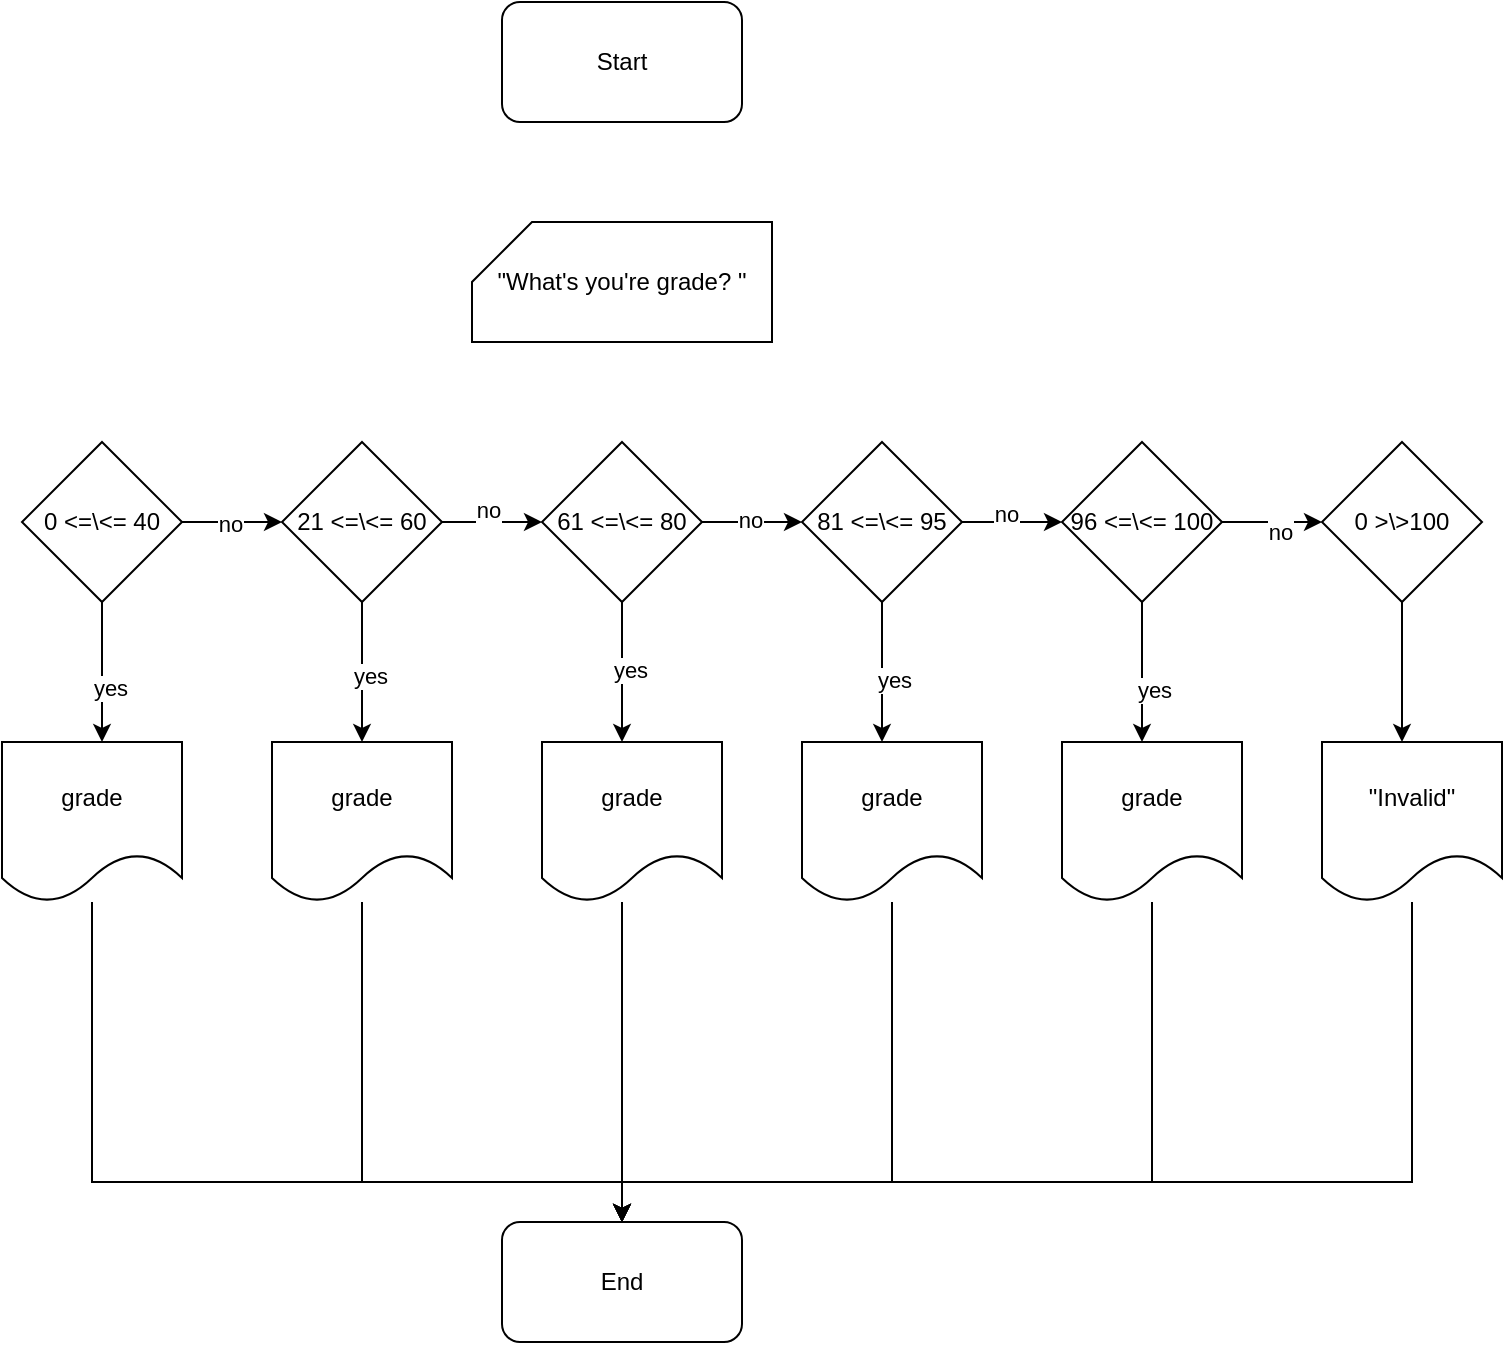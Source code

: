 <mxfile version="24.7.8">
  <diagram name="Page-1" id="ImnSt9pvJv741JpKQfwK">
    <mxGraphModel dx="967" dy="1102" grid="1" gridSize="10" guides="1" tooltips="1" connect="1" arrows="1" fold="1" page="1" pageScale="1" pageWidth="850" pageHeight="1100" math="0" shadow="0">
      <root>
        <mxCell id="0" />
        <mxCell id="1" parent="0" />
        <mxCell id="9Z_j1j2K3WXjLXnxMmh4-1" value="Start" style="rounded=1;whiteSpace=wrap;html=1;" vertex="1" parent="1">
          <mxGeometry x="340" y="50" width="120" height="60" as="geometry" />
        </mxCell>
        <mxCell id="9Z_j1j2K3WXjLXnxMmh4-2" value="&quot;What&#39;s you&#39;re grade? &quot;" style="shape=card;whiteSpace=wrap;html=1;" vertex="1" parent="1">
          <mxGeometry x="325" y="160" width="150" height="60" as="geometry" />
        </mxCell>
        <mxCell id="9Z_j1j2K3WXjLXnxMmh4-13" value="" style="edgeStyle=orthogonalEdgeStyle;rounded=0;orthogonalLoop=1;jettySize=auto;html=1;" edge="1" parent="1" source="9Z_j1j2K3WXjLXnxMmh4-3" target="9Z_j1j2K3WXjLXnxMmh4-8">
          <mxGeometry relative="1" as="geometry">
            <Array as="points">
              <mxPoint x="140" y="400" />
              <mxPoint x="140" y="400" />
            </Array>
          </mxGeometry>
        </mxCell>
        <mxCell id="9Z_j1j2K3WXjLXnxMmh4-22" value="yes" style="edgeLabel;html=1;align=center;verticalAlign=middle;resizable=0;points=[];" vertex="1" connectable="0" parent="9Z_j1j2K3WXjLXnxMmh4-13">
          <mxGeometry x="0.214" y="4" relative="1" as="geometry">
            <mxPoint as="offset" />
          </mxGeometry>
        </mxCell>
        <mxCell id="9Z_j1j2K3WXjLXnxMmh4-18" value="" style="edgeStyle=orthogonalEdgeStyle;rounded=0;orthogonalLoop=1;jettySize=auto;html=1;" edge="1" parent="1" source="9Z_j1j2K3WXjLXnxMmh4-3" target="9Z_j1j2K3WXjLXnxMmh4-7">
          <mxGeometry relative="1" as="geometry" />
        </mxCell>
        <mxCell id="9Z_j1j2K3WXjLXnxMmh4-27" value="no" style="edgeLabel;html=1;align=center;verticalAlign=middle;resizable=0;points=[];" vertex="1" connectable="0" parent="9Z_j1j2K3WXjLXnxMmh4-18">
          <mxGeometry x="-0.08" y="-1" relative="1" as="geometry">
            <mxPoint x="1" as="offset" />
          </mxGeometry>
        </mxCell>
        <mxCell id="9Z_j1j2K3WXjLXnxMmh4-3" value="0 &amp;lt;=\&amp;lt;= 40" style="rhombus;whiteSpace=wrap;html=1;" vertex="1" parent="1">
          <mxGeometry x="100" y="270" width="80" height="80" as="geometry" />
        </mxCell>
        <mxCell id="9Z_j1j2K3WXjLXnxMmh4-17" value="" style="edgeStyle=orthogonalEdgeStyle;rounded=0;orthogonalLoop=1;jettySize=auto;html=1;" edge="1" parent="1" source="9Z_j1j2K3WXjLXnxMmh4-4" target="9Z_j1j2K3WXjLXnxMmh4-12">
          <mxGeometry relative="1" as="geometry">
            <Array as="points">
              <mxPoint x="660" y="410" />
              <mxPoint x="660" y="410" />
            </Array>
          </mxGeometry>
        </mxCell>
        <mxCell id="9Z_j1j2K3WXjLXnxMmh4-26" value="yes" style="edgeLabel;html=1;align=center;verticalAlign=middle;resizable=0;points=[];" vertex="1" connectable="0" parent="9Z_j1j2K3WXjLXnxMmh4-17">
          <mxGeometry x="0.25" y="6" relative="1" as="geometry">
            <mxPoint as="offset" />
          </mxGeometry>
        </mxCell>
        <mxCell id="9Z_j1j2K3WXjLXnxMmh4-35" value="" style="edgeStyle=orthogonalEdgeStyle;rounded=0;orthogonalLoop=1;jettySize=auto;html=1;" edge="1" parent="1" source="9Z_j1j2K3WXjLXnxMmh4-4" target="9Z_j1j2K3WXjLXnxMmh4-31">
          <mxGeometry relative="1" as="geometry" />
        </mxCell>
        <mxCell id="9Z_j1j2K3WXjLXnxMmh4-36" value="no" style="edgeLabel;html=1;align=center;verticalAlign=middle;resizable=0;points=[];" vertex="1" connectable="0" parent="9Z_j1j2K3WXjLXnxMmh4-35">
          <mxGeometry x="0.133" y="-5" relative="1" as="geometry">
            <mxPoint as="offset" />
          </mxGeometry>
        </mxCell>
        <mxCell id="9Z_j1j2K3WXjLXnxMmh4-4" value="96 &amp;lt;=\&amp;lt;= 100" style="rhombus;whiteSpace=wrap;html=1;" vertex="1" parent="1">
          <mxGeometry x="620" y="270" width="80" height="80" as="geometry" />
        </mxCell>
        <mxCell id="9Z_j1j2K3WXjLXnxMmh4-16" value="" style="edgeStyle=orthogonalEdgeStyle;rounded=0;orthogonalLoop=1;jettySize=auto;html=1;" edge="1" parent="1" source="9Z_j1j2K3WXjLXnxMmh4-5" target="9Z_j1j2K3WXjLXnxMmh4-11">
          <mxGeometry relative="1" as="geometry">
            <Array as="points">
              <mxPoint x="530" y="400" />
              <mxPoint x="530" y="400" />
            </Array>
          </mxGeometry>
        </mxCell>
        <mxCell id="9Z_j1j2K3WXjLXnxMmh4-25" value="yes" style="edgeLabel;html=1;align=center;verticalAlign=middle;resizable=0;points=[];" vertex="1" connectable="0" parent="9Z_j1j2K3WXjLXnxMmh4-16">
          <mxGeometry x="0.107" y="6" relative="1" as="geometry">
            <mxPoint as="offset" />
          </mxGeometry>
        </mxCell>
        <mxCell id="9Z_j1j2K3WXjLXnxMmh4-21" value="" style="edgeStyle=orthogonalEdgeStyle;rounded=0;orthogonalLoop=1;jettySize=auto;html=1;" edge="1" parent="1" source="9Z_j1j2K3WXjLXnxMmh4-5" target="9Z_j1j2K3WXjLXnxMmh4-4">
          <mxGeometry relative="1" as="geometry" />
        </mxCell>
        <mxCell id="9Z_j1j2K3WXjLXnxMmh4-30" value="no" style="edgeLabel;html=1;align=center;verticalAlign=middle;resizable=0;points=[];" vertex="1" connectable="0" parent="9Z_j1j2K3WXjLXnxMmh4-21">
          <mxGeometry x="-0.18" y="4" relative="1" as="geometry">
            <mxPoint x="1" as="offset" />
          </mxGeometry>
        </mxCell>
        <mxCell id="9Z_j1j2K3WXjLXnxMmh4-5" value="81 &amp;lt;=\&amp;lt;= 95" style="rhombus;whiteSpace=wrap;html=1;" vertex="1" parent="1">
          <mxGeometry x="490" y="270" width="80" height="80" as="geometry" />
        </mxCell>
        <mxCell id="9Z_j1j2K3WXjLXnxMmh4-15" value="" style="edgeStyle=orthogonalEdgeStyle;rounded=0;orthogonalLoop=1;jettySize=auto;html=1;" edge="1" parent="1" source="9Z_j1j2K3WXjLXnxMmh4-6" target="9Z_j1j2K3WXjLXnxMmh4-10">
          <mxGeometry relative="1" as="geometry">
            <Array as="points">
              <mxPoint x="400" y="410" />
              <mxPoint x="400" y="410" />
            </Array>
          </mxGeometry>
        </mxCell>
        <mxCell id="9Z_j1j2K3WXjLXnxMmh4-24" value="yes" style="edgeLabel;html=1;align=center;verticalAlign=middle;resizable=0;points=[];" vertex="1" connectable="0" parent="9Z_j1j2K3WXjLXnxMmh4-15">
          <mxGeometry x="-0.036" y="4" relative="1" as="geometry">
            <mxPoint as="offset" />
          </mxGeometry>
        </mxCell>
        <mxCell id="9Z_j1j2K3WXjLXnxMmh4-20" value="" style="edgeStyle=orthogonalEdgeStyle;rounded=0;orthogonalLoop=1;jettySize=auto;html=1;" edge="1" parent="1" source="9Z_j1j2K3WXjLXnxMmh4-6" target="9Z_j1j2K3WXjLXnxMmh4-5">
          <mxGeometry relative="1" as="geometry" />
        </mxCell>
        <mxCell id="9Z_j1j2K3WXjLXnxMmh4-29" value="no" style="edgeLabel;html=1;align=center;verticalAlign=middle;resizable=0;points=[];" vertex="1" connectable="0" parent="9Z_j1j2K3WXjLXnxMmh4-20">
          <mxGeometry x="-0.08" y="1" relative="1" as="geometry">
            <mxPoint x="1" as="offset" />
          </mxGeometry>
        </mxCell>
        <mxCell id="9Z_j1j2K3WXjLXnxMmh4-6" value="61 &amp;lt;=\&amp;lt;= 80" style="rhombus;whiteSpace=wrap;html=1;" vertex="1" parent="1">
          <mxGeometry x="360" y="270" width="80" height="80" as="geometry" />
        </mxCell>
        <mxCell id="9Z_j1j2K3WXjLXnxMmh4-14" value="" style="edgeStyle=orthogonalEdgeStyle;rounded=0;orthogonalLoop=1;jettySize=auto;html=1;" edge="1" parent="1" source="9Z_j1j2K3WXjLXnxMmh4-7" target="9Z_j1j2K3WXjLXnxMmh4-9">
          <mxGeometry relative="1" as="geometry" />
        </mxCell>
        <mxCell id="9Z_j1j2K3WXjLXnxMmh4-23" value="yes" style="edgeLabel;html=1;align=center;verticalAlign=middle;resizable=0;points=[];" vertex="1" connectable="0" parent="9Z_j1j2K3WXjLXnxMmh4-14">
          <mxGeometry x="0.036" y="4" relative="1" as="geometry">
            <mxPoint as="offset" />
          </mxGeometry>
        </mxCell>
        <mxCell id="9Z_j1j2K3WXjLXnxMmh4-19" value="" style="edgeStyle=orthogonalEdgeStyle;rounded=0;orthogonalLoop=1;jettySize=auto;html=1;" edge="1" parent="1" source="9Z_j1j2K3WXjLXnxMmh4-7" target="9Z_j1j2K3WXjLXnxMmh4-6">
          <mxGeometry relative="1" as="geometry" />
        </mxCell>
        <mxCell id="9Z_j1j2K3WXjLXnxMmh4-28" value="no" style="edgeLabel;html=1;align=center;verticalAlign=middle;resizable=0;points=[];" vertex="1" connectable="0" parent="9Z_j1j2K3WXjLXnxMmh4-19">
          <mxGeometry x="-0.13" y="6" relative="1" as="geometry">
            <mxPoint x="1" as="offset" />
          </mxGeometry>
        </mxCell>
        <mxCell id="9Z_j1j2K3WXjLXnxMmh4-7" value="21 &amp;lt;=\&amp;lt;= 60" style="rhombus;whiteSpace=wrap;html=1;" vertex="1" parent="1">
          <mxGeometry x="230" y="270" width="80" height="80" as="geometry" />
        </mxCell>
        <mxCell id="9Z_j1j2K3WXjLXnxMmh4-41" style="edgeStyle=orthogonalEdgeStyle;rounded=0;orthogonalLoop=1;jettySize=auto;html=1;entryX=0.5;entryY=0;entryDx=0;entryDy=0;" edge="1" parent="1" source="9Z_j1j2K3WXjLXnxMmh4-8" target="9Z_j1j2K3WXjLXnxMmh4-39">
          <mxGeometry relative="1" as="geometry">
            <Array as="points">
              <mxPoint x="135" y="640" />
              <mxPoint x="400" y="640" />
            </Array>
          </mxGeometry>
        </mxCell>
        <mxCell id="9Z_j1j2K3WXjLXnxMmh4-8" value="grade" style="shape=document;whiteSpace=wrap;html=1;boundedLbl=1;" vertex="1" parent="1">
          <mxGeometry x="90" y="420" width="90" height="80" as="geometry" />
        </mxCell>
        <mxCell id="9Z_j1j2K3WXjLXnxMmh4-42" style="edgeStyle=orthogonalEdgeStyle;rounded=0;orthogonalLoop=1;jettySize=auto;html=1;entryX=0.5;entryY=0;entryDx=0;entryDy=0;" edge="1" parent="1" source="9Z_j1j2K3WXjLXnxMmh4-9" target="9Z_j1j2K3WXjLXnxMmh4-39">
          <mxGeometry relative="1" as="geometry">
            <mxPoint x="390" y="650" as="targetPoint" />
            <Array as="points">
              <mxPoint x="270" y="640" />
              <mxPoint x="400" y="640" />
            </Array>
          </mxGeometry>
        </mxCell>
        <mxCell id="9Z_j1j2K3WXjLXnxMmh4-9" value="grade" style="shape=document;whiteSpace=wrap;html=1;boundedLbl=1;" vertex="1" parent="1">
          <mxGeometry x="225" y="420" width="90" height="80" as="geometry" />
        </mxCell>
        <mxCell id="9Z_j1j2K3WXjLXnxMmh4-43" style="edgeStyle=orthogonalEdgeStyle;rounded=0;orthogonalLoop=1;jettySize=auto;html=1;entryX=0.5;entryY=0;entryDx=0;entryDy=0;" edge="1" parent="1" source="9Z_j1j2K3WXjLXnxMmh4-10" target="9Z_j1j2K3WXjLXnxMmh4-39">
          <mxGeometry relative="1" as="geometry">
            <Array as="points">
              <mxPoint x="400" y="540" />
              <mxPoint x="400" y="540" />
            </Array>
          </mxGeometry>
        </mxCell>
        <mxCell id="9Z_j1j2K3WXjLXnxMmh4-10" value="grade" style="shape=document;whiteSpace=wrap;html=1;boundedLbl=1;" vertex="1" parent="1">
          <mxGeometry x="360" y="420" width="90" height="80" as="geometry" />
        </mxCell>
        <mxCell id="9Z_j1j2K3WXjLXnxMmh4-44" style="edgeStyle=orthogonalEdgeStyle;rounded=0;orthogonalLoop=1;jettySize=auto;html=1;entryX=0.5;entryY=0;entryDx=0;entryDy=0;" edge="1" parent="1" source="9Z_j1j2K3WXjLXnxMmh4-11" target="9Z_j1j2K3WXjLXnxMmh4-39">
          <mxGeometry relative="1" as="geometry">
            <Array as="points">
              <mxPoint x="535" y="640" />
              <mxPoint x="400" y="640" />
            </Array>
          </mxGeometry>
        </mxCell>
        <mxCell id="9Z_j1j2K3WXjLXnxMmh4-11" value="grade" style="shape=document;whiteSpace=wrap;html=1;boundedLbl=1;" vertex="1" parent="1">
          <mxGeometry x="490" y="420" width="90" height="80" as="geometry" />
        </mxCell>
        <mxCell id="9Z_j1j2K3WXjLXnxMmh4-45" style="edgeStyle=orthogonalEdgeStyle;rounded=0;orthogonalLoop=1;jettySize=auto;html=1;entryX=0.5;entryY=0;entryDx=0;entryDy=0;" edge="1" parent="1" source="9Z_j1j2K3WXjLXnxMmh4-12" target="9Z_j1j2K3WXjLXnxMmh4-39">
          <mxGeometry relative="1" as="geometry">
            <Array as="points">
              <mxPoint x="665" y="640" />
              <mxPoint x="400" y="640" />
            </Array>
          </mxGeometry>
        </mxCell>
        <mxCell id="9Z_j1j2K3WXjLXnxMmh4-12" value="grade" style="shape=document;whiteSpace=wrap;html=1;boundedLbl=1;" vertex="1" parent="1">
          <mxGeometry x="620" y="420" width="90" height="80" as="geometry" />
        </mxCell>
        <mxCell id="9Z_j1j2K3WXjLXnxMmh4-34" value="" style="edgeStyle=orthogonalEdgeStyle;rounded=0;orthogonalLoop=1;jettySize=auto;html=1;" edge="1" parent="1" source="9Z_j1j2K3WXjLXnxMmh4-31" target="9Z_j1j2K3WXjLXnxMmh4-33">
          <mxGeometry relative="1" as="geometry">
            <Array as="points">
              <mxPoint x="790" y="400" />
              <mxPoint x="790" y="400" />
            </Array>
          </mxGeometry>
        </mxCell>
        <mxCell id="9Z_j1j2K3WXjLXnxMmh4-31" value="0 &amp;gt;\&amp;gt;100" style="rhombus;whiteSpace=wrap;html=1;" vertex="1" parent="1">
          <mxGeometry x="750" y="270" width="80" height="80" as="geometry" />
        </mxCell>
        <mxCell id="9Z_j1j2K3WXjLXnxMmh4-46" style="edgeStyle=orthogonalEdgeStyle;rounded=0;orthogonalLoop=1;jettySize=auto;html=1;entryX=0.5;entryY=0;entryDx=0;entryDy=0;" edge="1" parent="1" source="9Z_j1j2K3WXjLXnxMmh4-33" target="9Z_j1j2K3WXjLXnxMmh4-39">
          <mxGeometry relative="1" as="geometry">
            <Array as="points">
              <mxPoint x="795" y="640" />
              <mxPoint x="400" y="640" />
            </Array>
          </mxGeometry>
        </mxCell>
        <mxCell id="9Z_j1j2K3WXjLXnxMmh4-33" value="&quot;Invalid&quot;" style="shape=document;whiteSpace=wrap;html=1;boundedLbl=1;" vertex="1" parent="1">
          <mxGeometry x="750" y="420" width="90" height="80" as="geometry" />
        </mxCell>
        <mxCell id="9Z_j1j2K3WXjLXnxMmh4-39" value="End" style="rounded=1;whiteSpace=wrap;html=1;" vertex="1" parent="1">
          <mxGeometry x="340" y="660" width="120" height="60" as="geometry" />
        </mxCell>
      </root>
    </mxGraphModel>
  </diagram>
</mxfile>
